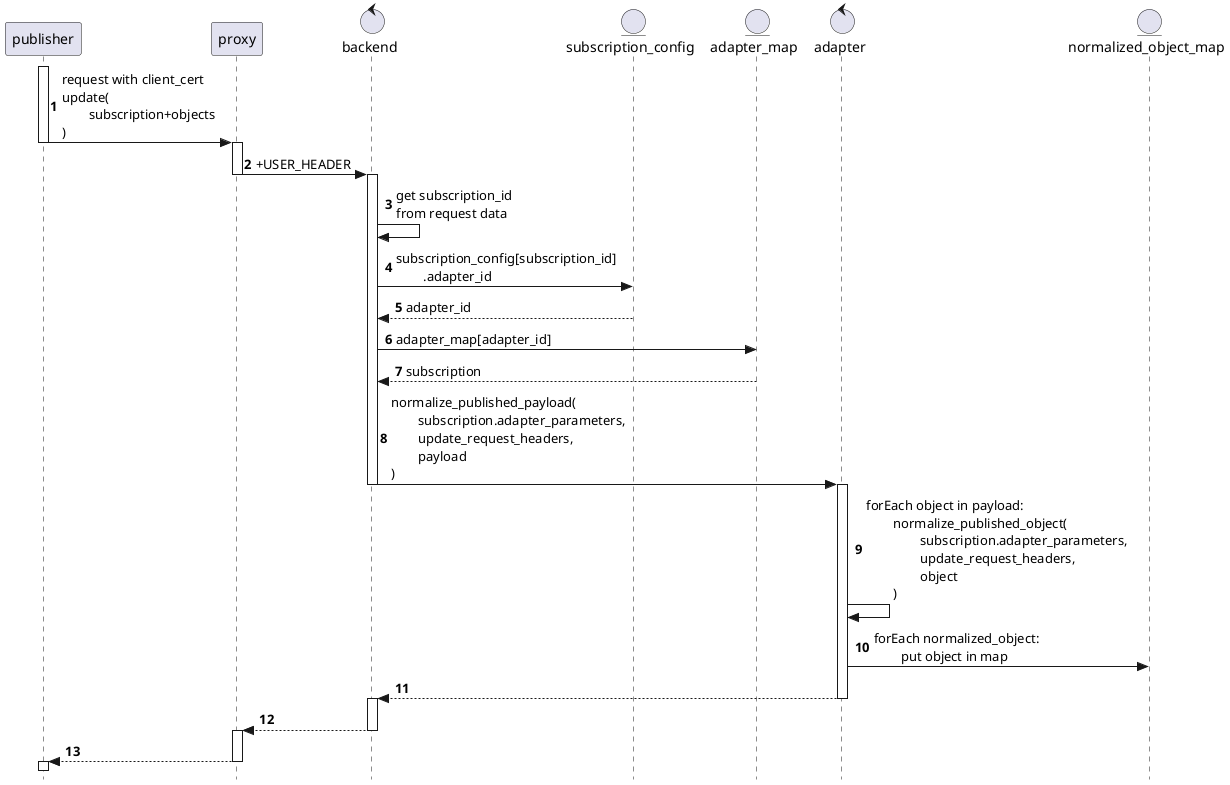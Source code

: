 @startuml
'https://plantuml.com/sequence-diagram

autonumber
skinparam style strictuml

participant publisher as pub
participant proxy as pr
control backend as b
entity subscription_config as s
entity adapter_map as am
control adapter as a
entity normalized_object_map as nom

activate pub
pub -> pr: request with client_cert\nupdate(\n\tsubscription+objects\n)
deactivate pub
activate pr
pr -> b: +USER_HEADER
deactivate pr
activate b
b -> b: get subscription_id\nfrom request data
b -> s: subscription_config[subscription_id]\n\t.adapter_id
s --> b: adapter_id
b -> am: adapter_map[adapter_id]
am --> b: subscription
b -> a: normalize_published_payload(\n\tsubscription.adapter_parameters,\n\tupdate_request_headers,\n\tpayload\n)
deactivate b
activate a
a -> a: forEach object in payload:\n\tnormalize_published_object(\n\t\tsubscription.adapter_parameters,\n\t\tupdate_request_headers,\n\t\tobject\n\t)
a -> nom: forEach normalized_object:\n\tput object in map
a --> b:
deactivate a
activate b
b --> pr:
deactivate b
activate pr
pr --> pub:
deactivate pr
activate pub

@enduml